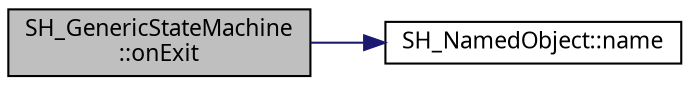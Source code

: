 digraph "SH_GenericStateMachine::onExit"
{
 // INTERACTIVE_SVG=YES
  bgcolor="transparent";
  edge [fontname="Verdana",fontsize="11",labelfontname="Verdana",labelfontsize="11"];
  node [fontname="Verdana",fontsize="11",shape=record];
  rankdir="LR";
  Node1 [label="SH_GenericStateMachine\l::onExit",height=0.2,width=0.4,color="black", fillcolor="grey75", style="filled" fontcolor="black"];
  Node1 -> Node2 [color="midnightblue",fontsize="11",style="solid",fontname="Verdana"];
  Node2 [label="SH_NamedObject::name",height=0.2,width=0.4,color="black",URL="$classSH__NamedObject.html#a9f686c6f2a5bcc08ad03d0cee0151f0f"];
}
